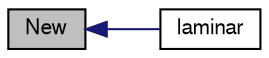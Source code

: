 digraph "New"
{
  bgcolor="transparent";
  edge [fontname="FreeSans",fontsize="10",labelfontname="FreeSans",labelfontsize="10"];
  node [fontname="FreeSans",fontsize="10",shape=record];
  rankdir="LR";
  Node389 [label="New",height=0.2,width=0.4,color="black", fillcolor="grey75", style="filled", fontcolor="black"];
  Node389 -> Node390 [dir="back",color="midnightblue",fontsize="10",style="solid",fontname="FreeSans"];
  Node390 [label="laminar",height=0.2,width=0.4,color="black",URL="$a31098.html#a75cff1e0241b37f92d054003d6e263a5",tooltip="Construct from components. "];
}
